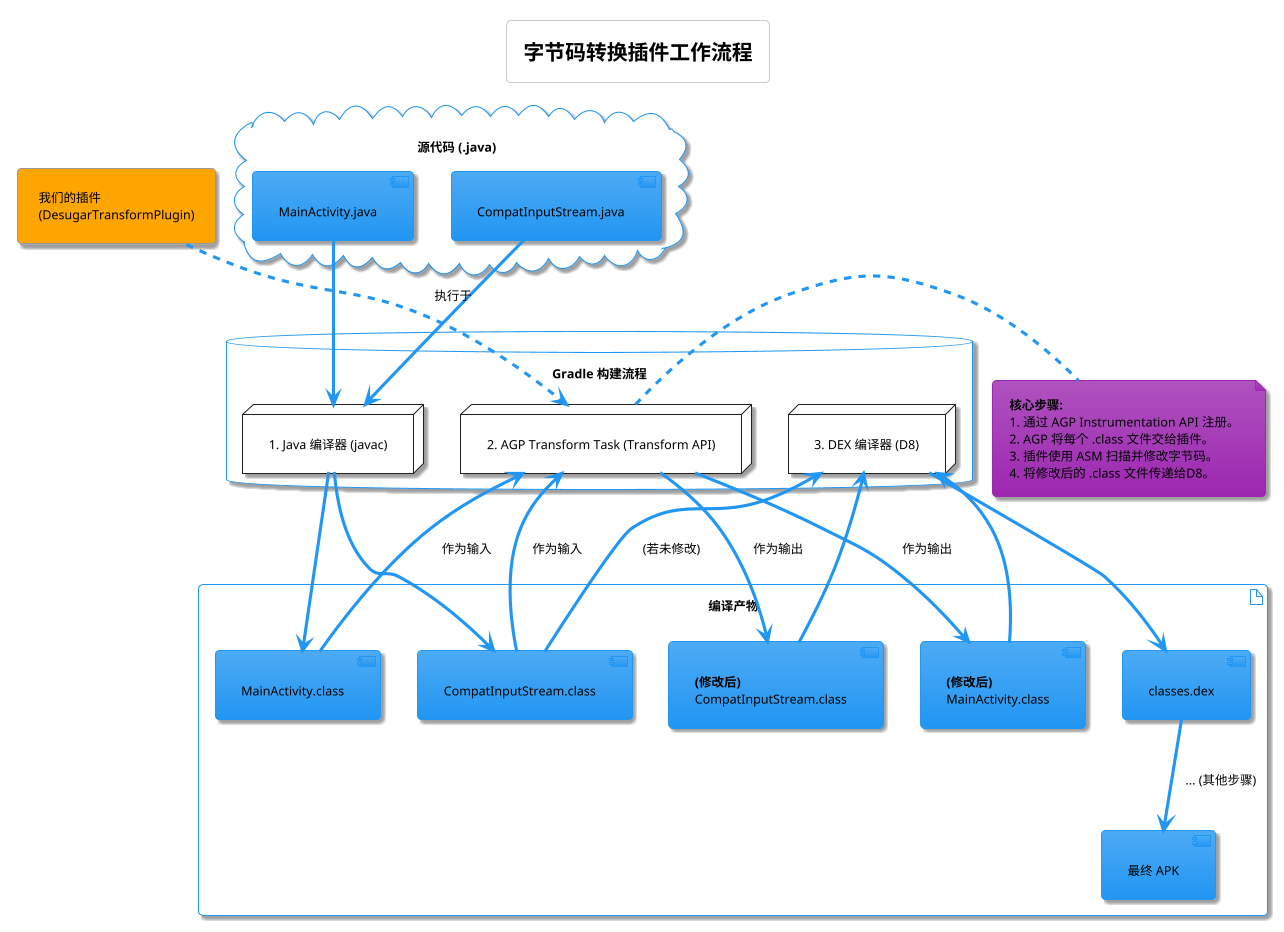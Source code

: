 @startuml
!theme materia
skinparam defaultFontName "Roboto, sans-serif"
skinparam defaultFontColor #000000

title 字节码转换插件工作流程

cloud "源代码 (.java)" as Source {
  [MainActivity.java] as MainActivitySrc
  [CompatInputStream.java] as CompatSrc
}

database "Gradle 构建流程" as GradleProcess {
  node "1. Java 编译器 (javac)" as Javac
  node "2. AGP Transform Task (Transform API)" as Transform
  node "3. DEX 编译器 (D8)" as D8
}

agent "我们的插件\n(DesugarTransformPlugin)" as Plugin

artifact "编译产物" as Artifacts {
  [MainActivity.class] as MainActivityClass
  [CompatInputStream.class] as CompatClass
  [<b>(修改后)</b>\nMainActivity.class] as ModifiedMainClass
  [<b>(修改后)</b>\nCompatInputStream.class] as ModifiedCompatClass
  [classes.dex] as DexFile
  [最终 APK] as Apk
}

' 定义关系
MainActivitySrc --> Javac
CompatSrc --> Javac

Javac --> MainActivityClass
Javac --> CompatClass

MainActivityClass --> Transform : 作为输入
CompatClass --> Transform : 作为输入

' 插件是转换任务的一部分
Plugin .down.> Transform : 执行于

Transform --> ModifiedMainClass : 作为输出
Transform --> ModifiedCompatClass : 作为输出

ModifiedMainClass --> D8
ModifiedCompatClass --> D8
CompatClass --> D8 : (若未修改)

D8 --> DexFile
DexFile --> Apk : ... (其他步骤)

note right of Transform
  <b>核心步骤:</b>
  1. 通过 AGP Instrumentation API 注册。
  2. AGP 将每个 .class 文件交给插件。
  3. 插件使用 ASM 扫描并修改字节码。
  4. 将修改后的 .class 文件传递给D8。
end note

@enduml